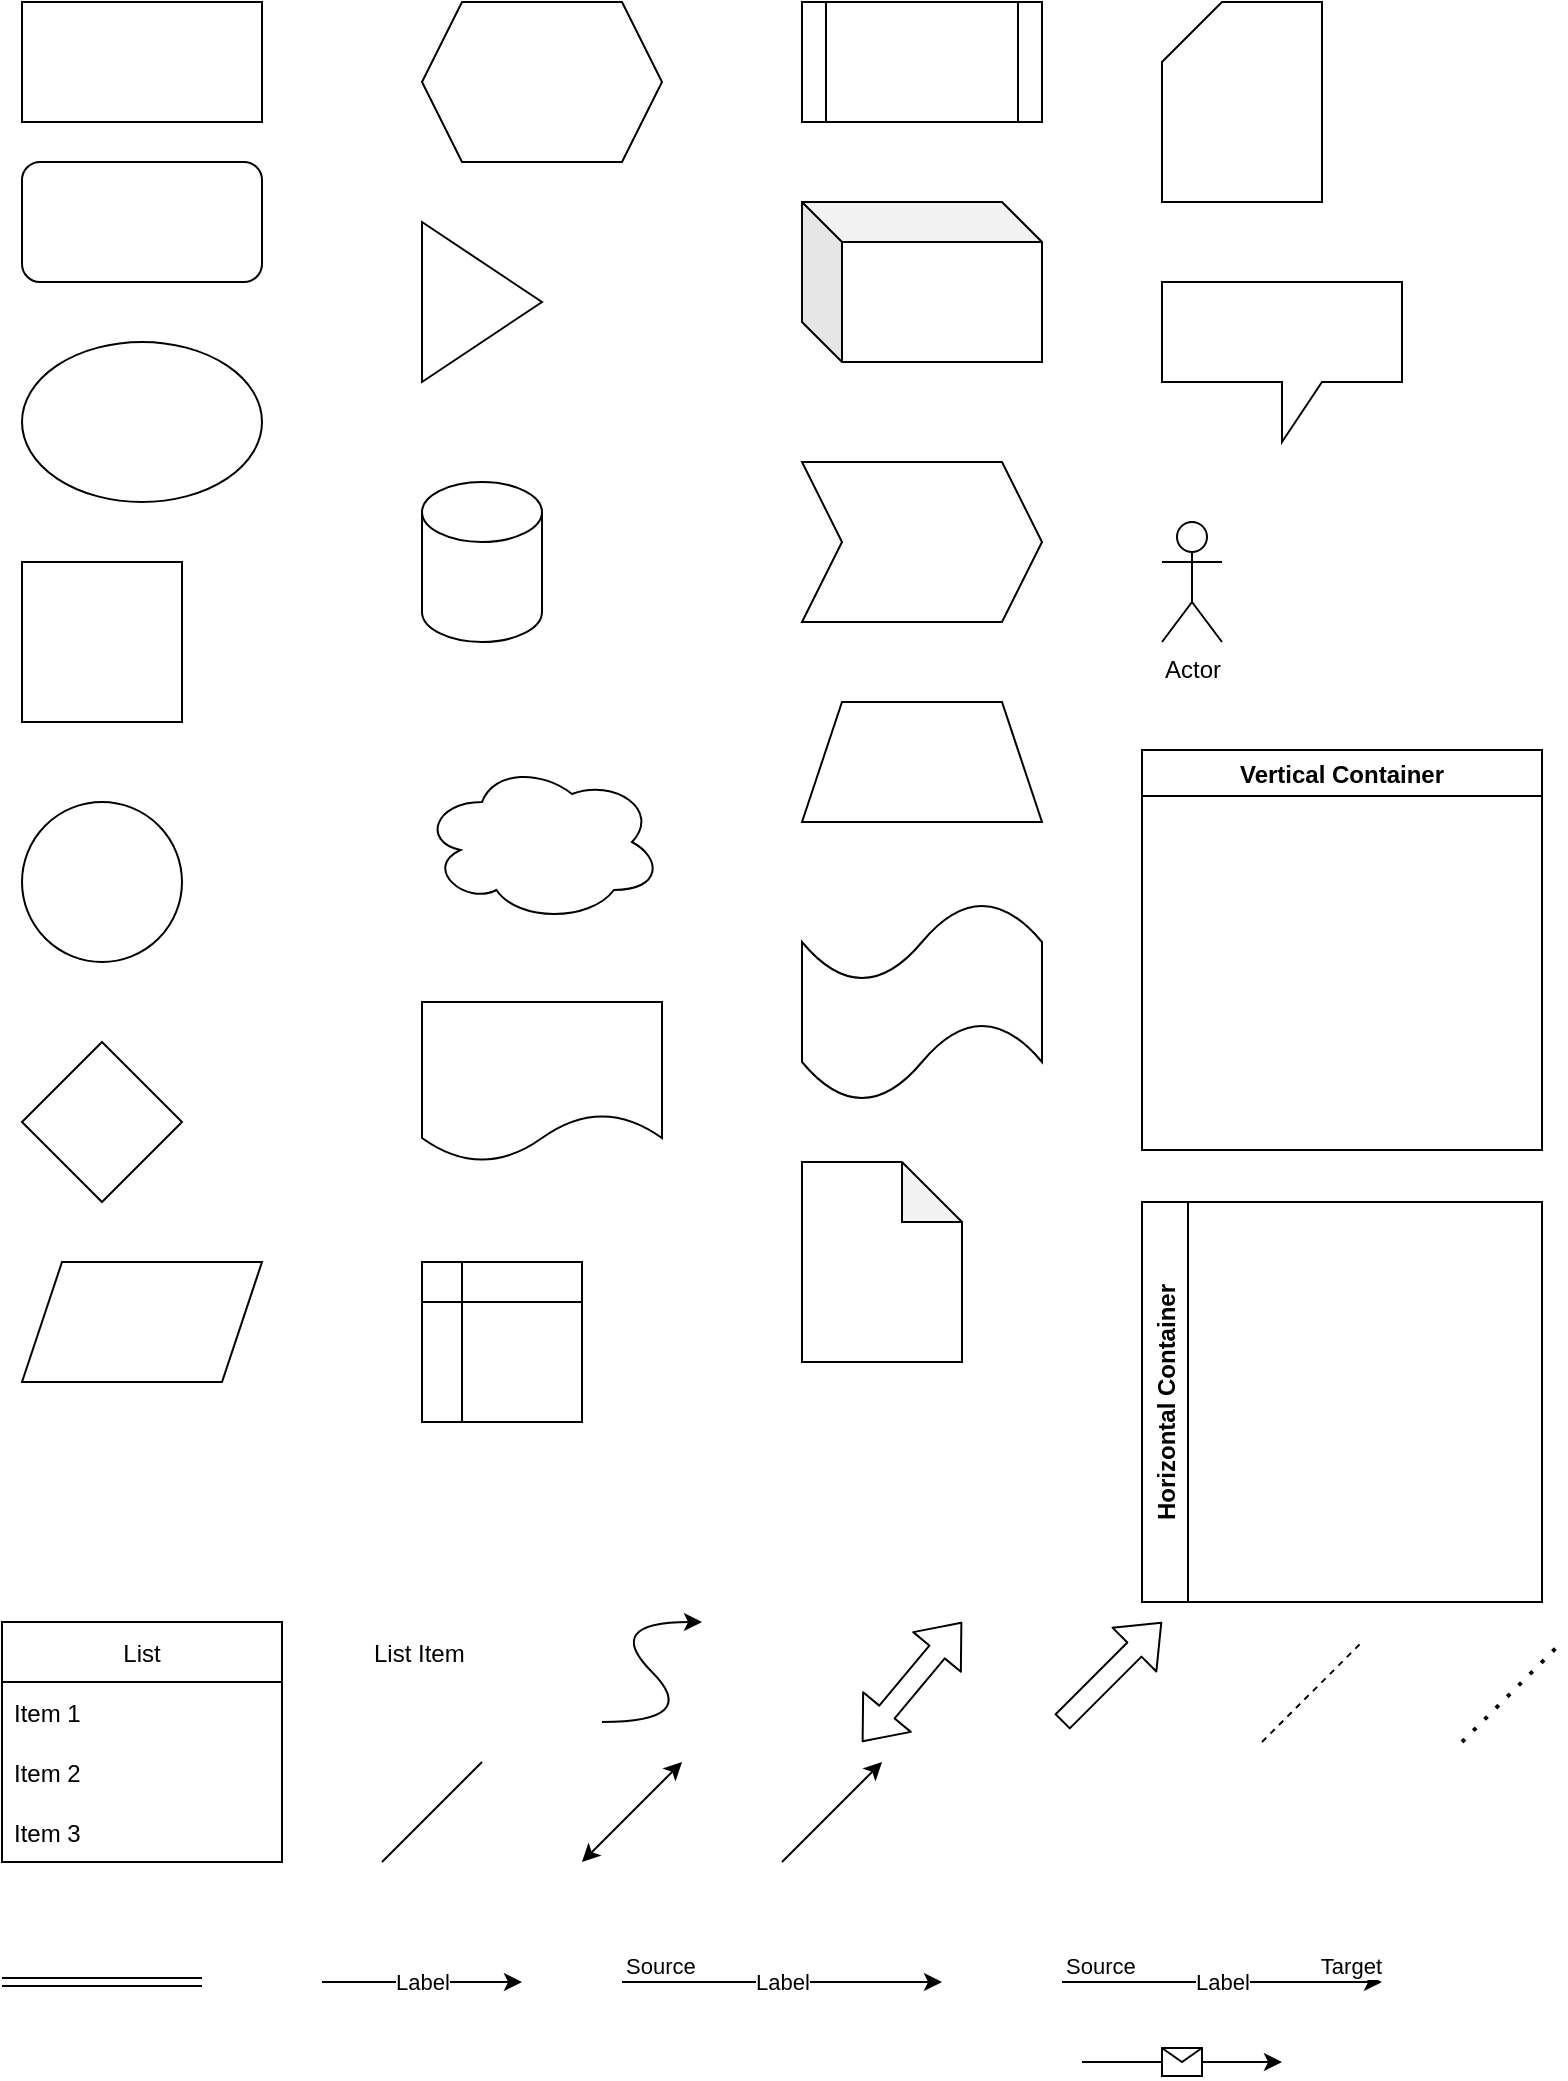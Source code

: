 <mxfile>
    <diagram id="Sk36w1yPGO5rhA4B0xN7" name="Page-1">
        <mxGraphModel dx="926" dy="583" grid="1" gridSize="10" guides="1" tooltips="1" connect="1" arrows="1" fold="1" page="1" pageScale="1" pageWidth="1169" pageHeight="827" math="0" shadow="0">
            <root>
                <mxCell id="0"/>
                <mxCell id="1" parent="0"/>
                <mxCell id="3" value="" style="rounded=0;whiteSpace=wrap;html=1;" vertex="1" parent="1">
                    <mxGeometry x="40" y="40" width="120" height="60" as="geometry"/>
                </mxCell>
                <mxCell id="4" value="" style="rounded=1;whiteSpace=wrap;html=1;" vertex="1" parent="1">
                    <mxGeometry x="40" y="120" width="120" height="60" as="geometry"/>
                </mxCell>
                <mxCell id="EIdmhRiufcmdx8XjM1u1-19" value="" style="ellipse;whiteSpace=wrap;html=1;" vertex="1" parent="1">
                    <mxGeometry x="40" y="210" width="120" height="80" as="geometry"/>
                </mxCell>
                <mxCell id="EIdmhRiufcmdx8XjM1u1-20" value="" style="whiteSpace=wrap;html=1;aspect=fixed;" vertex="1" parent="1">
                    <mxGeometry x="40" y="320" width="80" height="80" as="geometry"/>
                </mxCell>
                <mxCell id="EIdmhRiufcmdx8XjM1u1-21" value="" style="ellipse;whiteSpace=wrap;html=1;aspect=fixed;" vertex="1" parent="1">
                    <mxGeometry x="40" y="440" width="80" height="80" as="geometry"/>
                </mxCell>
                <mxCell id="EIdmhRiufcmdx8XjM1u1-22" value="" style="rhombus;whiteSpace=wrap;html=1;" vertex="1" parent="1">
                    <mxGeometry x="40" y="560" width="80" height="80" as="geometry"/>
                </mxCell>
                <mxCell id="EIdmhRiufcmdx8XjM1u1-23" value="" style="shape=parallelogram;perimeter=parallelogramPerimeter;whiteSpace=wrap;html=1;fixedSize=1;" vertex="1" parent="1">
                    <mxGeometry x="40" y="670" width="120" height="60" as="geometry"/>
                </mxCell>
                <mxCell id="EIdmhRiufcmdx8XjM1u1-24" value="" style="shape=hexagon;perimeter=hexagonPerimeter2;whiteSpace=wrap;html=1;fixedSize=1;" vertex="1" parent="1">
                    <mxGeometry x="240" y="40" width="120" height="80" as="geometry"/>
                </mxCell>
                <mxCell id="EIdmhRiufcmdx8XjM1u1-25" value="" style="triangle;whiteSpace=wrap;html=1;" vertex="1" parent="1">
                    <mxGeometry x="240" y="150" width="60" height="80" as="geometry"/>
                </mxCell>
                <mxCell id="EIdmhRiufcmdx8XjM1u1-26" value="" style="shape=cylinder3;whiteSpace=wrap;html=1;boundedLbl=1;backgroundOutline=1;size=15;" vertex="1" parent="1">
                    <mxGeometry x="240" y="280" width="60" height="80" as="geometry"/>
                </mxCell>
                <mxCell id="EIdmhRiufcmdx8XjM1u1-27" value="" style="ellipse;shape=cloud;whiteSpace=wrap;html=1;" vertex="1" parent="1">
                    <mxGeometry x="240" y="420" width="120" height="80" as="geometry"/>
                </mxCell>
                <mxCell id="EIdmhRiufcmdx8XjM1u1-28" value="" style="shape=document;whiteSpace=wrap;html=1;boundedLbl=1;" vertex="1" parent="1">
                    <mxGeometry x="240" y="540" width="120" height="80" as="geometry"/>
                </mxCell>
                <mxCell id="EIdmhRiufcmdx8XjM1u1-29" value="" style="shape=internalStorage;whiteSpace=wrap;html=1;backgroundOutline=1;" vertex="1" parent="1">
                    <mxGeometry x="240" y="670" width="80" height="80" as="geometry"/>
                </mxCell>
                <mxCell id="EIdmhRiufcmdx8XjM1u1-30" value="" style="shape=cube;whiteSpace=wrap;html=1;boundedLbl=1;backgroundOutline=1;darkOpacity=0.05;darkOpacity2=0.1;" vertex="1" parent="1">
                    <mxGeometry x="430" y="140" width="120" height="80" as="geometry"/>
                </mxCell>
                <mxCell id="EIdmhRiufcmdx8XjM1u1-31" value="" style="shape=process;whiteSpace=wrap;html=1;backgroundOutline=1;" vertex="1" parent="1">
                    <mxGeometry x="430" y="40" width="120" height="60" as="geometry"/>
                </mxCell>
                <mxCell id="EIdmhRiufcmdx8XjM1u1-32" value="" style="shape=step;perimeter=stepPerimeter;whiteSpace=wrap;html=1;fixedSize=1;" vertex="1" parent="1">
                    <mxGeometry x="430" y="270" width="120" height="80" as="geometry"/>
                </mxCell>
                <mxCell id="EIdmhRiufcmdx8XjM1u1-33" value="" style="shape=trapezoid;perimeter=trapezoidPerimeter;whiteSpace=wrap;html=1;fixedSize=1;" vertex="1" parent="1">
                    <mxGeometry x="430" y="390" width="120" height="60" as="geometry"/>
                </mxCell>
                <mxCell id="EIdmhRiufcmdx8XjM1u1-34" value="" style="shape=tape;whiteSpace=wrap;html=1;" vertex="1" parent="1">
                    <mxGeometry x="430" y="490" width="120" height="100" as="geometry"/>
                </mxCell>
                <mxCell id="EIdmhRiufcmdx8XjM1u1-35" value="" style="shape=note;whiteSpace=wrap;html=1;backgroundOutline=1;darkOpacity=0.05;" vertex="1" parent="1">
                    <mxGeometry x="430" y="620" width="80" height="100" as="geometry"/>
                </mxCell>
                <mxCell id="EIdmhRiufcmdx8XjM1u1-36" value="" style="shape=card;whiteSpace=wrap;html=1;" vertex="1" parent="1">
                    <mxGeometry x="610" y="40" width="80" height="100" as="geometry"/>
                </mxCell>
                <mxCell id="EIdmhRiufcmdx8XjM1u1-37" value="" style="shape=callout;whiteSpace=wrap;html=1;perimeter=calloutPerimeter;" vertex="1" parent="1">
                    <mxGeometry x="610" y="180" width="120" height="80" as="geometry"/>
                </mxCell>
                <mxCell id="EIdmhRiufcmdx8XjM1u1-38" value="Actor" style="shape=umlActor;verticalLabelPosition=bottom;verticalAlign=top;html=1;outlineConnect=0;" vertex="1" parent="1">
                    <mxGeometry x="610" y="300" width="30" height="60" as="geometry"/>
                </mxCell>
                <mxCell id="EIdmhRiufcmdx8XjM1u1-39" value="Vertical Container" style="swimlane;" vertex="1" parent="1">
                    <mxGeometry x="600" y="414" width="200" height="200" as="geometry"/>
                </mxCell>
                <mxCell id="EIdmhRiufcmdx8XjM1u1-40" value="Horizontal Container" style="swimlane;horizontal=0;" vertex="1" parent="1">
                    <mxGeometry x="600" y="640" width="200" height="200" as="geometry"/>
                </mxCell>
                <mxCell id="EIdmhRiufcmdx8XjM1u1-41" value="List" style="swimlane;fontStyle=0;childLayout=stackLayout;horizontal=1;startSize=30;horizontalStack=0;resizeParent=1;resizeParentMax=0;resizeLast=0;collapsible=1;marginBottom=0;" vertex="1" parent="1">
                    <mxGeometry x="30" y="850" width="140" height="120" as="geometry"/>
                </mxCell>
                <mxCell id="EIdmhRiufcmdx8XjM1u1-42" value="Item 1" style="text;strokeColor=none;fillColor=none;align=left;verticalAlign=middle;spacingLeft=4;spacingRight=4;overflow=hidden;points=[[0,0.5],[1,0.5]];portConstraint=eastwest;rotatable=0;" vertex="1" parent="EIdmhRiufcmdx8XjM1u1-41">
                    <mxGeometry y="30" width="140" height="30" as="geometry"/>
                </mxCell>
                <mxCell id="EIdmhRiufcmdx8XjM1u1-43" value="Item 2" style="text;strokeColor=none;fillColor=none;align=left;verticalAlign=middle;spacingLeft=4;spacingRight=4;overflow=hidden;points=[[0,0.5],[1,0.5]];portConstraint=eastwest;rotatable=0;" vertex="1" parent="EIdmhRiufcmdx8XjM1u1-41">
                    <mxGeometry y="60" width="140" height="30" as="geometry"/>
                </mxCell>
                <mxCell id="EIdmhRiufcmdx8XjM1u1-44" value="Item 3" style="text;strokeColor=none;fillColor=none;align=left;verticalAlign=middle;spacingLeft=4;spacingRight=4;overflow=hidden;points=[[0,0.5],[1,0.5]];portConstraint=eastwest;rotatable=0;" vertex="1" parent="EIdmhRiufcmdx8XjM1u1-41">
                    <mxGeometry y="90" width="140" height="30" as="geometry"/>
                </mxCell>
                <mxCell id="EIdmhRiufcmdx8XjM1u1-45" value="List Item" style="text;strokeColor=none;fillColor=none;align=left;verticalAlign=middle;spacingLeft=4;spacingRight=4;overflow=hidden;points=[[0,0.5],[1,0.5]];portConstraint=eastwest;rotatable=0;" vertex="1" parent="1">
                    <mxGeometry x="210" y="850" width="80" height="30" as="geometry"/>
                </mxCell>
                <mxCell id="EIdmhRiufcmdx8XjM1u1-46" value="" style="curved=1;endArrow=classic;html=1;" edge="1" parent="1">
                    <mxGeometry width="50" height="50" relative="1" as="geometry">
                        <mxPoint x="330" y="900" as="sourcePoint"/>
                        <mxPoint x="380" y="850" as="targetPoint"/>
                        <Array as="points">
                            <mxPoint x="380" y="900"/>
                            <mxPoint x="330" y="850"/>
                        </Array>
                    </mxGeometry>
                </mxCell>
                <mxCell id="EIdmhRiufcmdx8XjM1u1-47" value="" style="shape=flexArrow;endArrow=classic;startArrow=classic;html=1;" edge="1" parent="1">
                    <mxGeometry width="100" height="100" relative="1" as="geometry">
                        <mxPoint x="460" y="910" as="sourcePoint"/>
                        <mxPoint x="510" y="850" as="targetPoint"/>
                    </mxGeometry>
                </mxCell>
                <mxCell id="EIdmhRiufcmdx8XjM1u1-48" value="" style="shape=flexArrow;endArrow=classic;html=1;" edge="1" parent="1">
                    <mxGeometry width="50" height="50" relative="1" as="geometry">
                        <mxPoint x="560" y="900" as="sourcePoint"/>
                        <mxPoint x="610" y="850" as="targetPoint"/>
                    </mxGeometry>
                </mxCell>
                <mxCell id="EIdmhRiufcmdx8XjM1u1-49" value="" style="endArrow=none;dashed=1;html=1;" edge="1" parent="1">
                    <mxGeometry width="50" height="50" relative="1" as="geometry">
                        <mxPoint x="660" y="910" as="sourcePoint"/>
                        <mxPoint x="710" y="860" as="targetPoint"/>
                    </mxGeometry>
                </mxCell>
                <mxCell id="EIdmhRiufcmdx8XjM1u1-50" value="" style="endArrow=none;dashed=1;html=1;dashPattern=1 3;strokeWidth=2;" edge="1" parent="1">
                    <mxGeometry width="50" height="50" relative="1" as="geometry">
                        <mxPoint x="760" y="910" as="sourcePoint"/>
                        <mxPoint x="810" y="860" as="targetPoint"/>
                    </mxGeometry>
                </mxCell>
                <mxCell id="EIdmhRiufcmdx8XjM1u1-51" value="" style="endArrow=none;html=1;" edge="1" parent="1">
                    <mxGeometry width="50" height="50" relative="1" as="geometry">
                        <mxPoint x="220" y="970" as="sourcePoint"/>
                        <mxPoint x="270" y="920" as="targetPoint"/>
                    </mxGeometry>
                </mxCell>
                <mxCell id="EIdmhRiufcmdx8XjM1u1-52" value="" style="endArrow=classic;startArrow=classic;html=1;" edge="1" parent="1">
                    <mxGeometry width="50" height="50" relative="1" as="geometry">
                        <mxPoint x="320" y="970" as="sourcePoint"/>
                        <mxPoint x="370" y="920" as="targetPoint"/>
                    </mxGeometry>
                </mxCell>
                <mxCell id="EIdmhRiufcmdx8XjM1u1-53" value="" style="endArrow=classic;html=1;" edge="1" parent="1">
                    <mxGeometry width="50" height="50" relative="1" as="geometry">
                        <mxPoint x="420" y="970" as="sourcePoint"/>
                        <mxPoint x="470" y="920" as="targetPoint"/>
                    </mxGeometry>
                </mxCell>
                <mxCell id="EIdmhRiufcmdx8XjM1u1-54" value="" style="shape=link;html=1;" edge="1" parent="1">
                    <mxGeometry width="100" relative="1" as="geometry">
                        <mxPoint x="30" y="1030" as="sourcePoint"/>
                        <mxPoint x="130" y="1030" as="targetPoint"/>
                    </mxGeometry>
                </mxCell>
                <mxCell id="EIdmhRiufcmdx8XjM1u1-55" value="" style="endArrow=classic;html=1;" edge="1" parent="1">
                    <mxGeometry relative="1" as="geometry">
                        <mxPoint x="190" y="1030" as="sourcePoint"/>
                        <mxPoint x="290" y="1030" as="targetPoint"/>
                    </mxGeometry>
                </mxCell>
                <mxCell id="EIdmhRiufcmdx8XjM1u1-56" value="Label" style="edgeLabel;resizable=0;html=1;align=center;verticalAlign=middle;" connectable="0" vertex="1" parent="EIdmhRiufcmdx8XjM1u1-55">
                    <mxGeometry relative="1" as="geometry"/>
                </mxCell>
                <mxCell id="EIdmhRiufcmdx8XjM1u1-57" value="" style="endArrow=classic;html=1;" edge="1" parent="1">
                    <mxGeometry relative="1" as="geometry">
                        <mxPoint x="340" y="1030" as="sourcePoint"/>
                        <mxPoint x="500" y="1030" as="targetPoint"/>
                    </mxGeometry>
                </mxCell>
                <mxCell id="EIdmhRiufcmdx8XjM1u1-58" value="Label" style="edgeLabel;resizable=0;html=1;align=center;verticalAlign=middle;" connectable="0" vertex="1" parent="EIdmhRiufcmdx8XjM1u1-57">
                    <mxGeometry relative="1" as="geometry"/>
                </mxCell>
                <mxCell id="EIdmhRiufcmdx8XjM1u1-59" value="Source" style="edgeLabel;resizable=0;html=1;align=left;verticalAlign=bottom;" connectable="0" vertex="1" parent="EIdmhRiufcmdx8XjM1u1-57">
                    <mxGeometry x="-1" relative="1" as="geometry"/>
                </mxCell>
                <mxCell id="EIdmhRiufcmdx8XjM1u1-60" value="" style="endArrow=classic;html=1;" edge="1" parent="1">
                    <mxGeometry relative="1" as="geometry">
                        <mxPoint x="560" y="1030" as="sourcePoint"/>
                        <mxPoint x="720" y="1030" as="targetPoint"/>
                    </mxGeometry>
                </mxCell>
                <mxCell id="EIdmhRiufcmdx8XjM1u1-61" value="Label" style="edgeLabel;resizable=0;html=1;align=center;verticalAlign=middle;" connectable="0" vertex="1" parent="EIdmhRiufcmdx8XjM1u1-60">
                    <mxGeometry relative="1" as="geometry"/>
                </mxCell>
                <mxCell id="EIdmhRiufcmdx8XjM1u1-62" value="Source" style="edgeLabel;resizable=0;html=1;align=left;verticalAlign=bottom;" connectable="0" vertex="1" parent="EIdmhRiufcmdx8XjM1u1-60">
                    <mxGeometry x="-1" relative="1" as="geometry"/>
                </mxCell>
                <mxCell id="EIdmhRiufcmdx8XjM1u1-63" value="Target" style="edgeLabel;resizable=0;html=1;align=right;verticalAlign=bottom;" connectable="0" vertex="1" parent="EIdmhRiufcmdx8XjM1u1-60">
                    <mxGeometry x="1" relative="1" as="geometry"/>
                </mxCell>
                <mxCell id="EIdmhRiufcmdx8XjM1u1-64" value="" style="endArrow=classic;html=1;" edge="1" parent="1">
                    <mxGeometry relative="1" as="geometry">
                        <mxPoint x="570" y="1070" as="sourcePoint"/>
                        <mxPoint x="670" y="1070" as="targetPoint"/>
                    </mxGeometry>
                </mxCell>
                <mxCell id="EIdmhRiufcmdx8XjM1u1-65" value="" style="shape=message;html=1;outlineConnect=0;" vertex="1" parent="EIdmhRiufcmdx8XjM1u1-64">
                    <mxGeometry width="20" height="14" relative="1" as="geometry">
                        <mxPoint x="-10" y="-7" as="offset"/>
                    </mxGeometry>
                </mxCell>
            </root>
        </mxGraphModel>
    </diagram>
</mxfile>